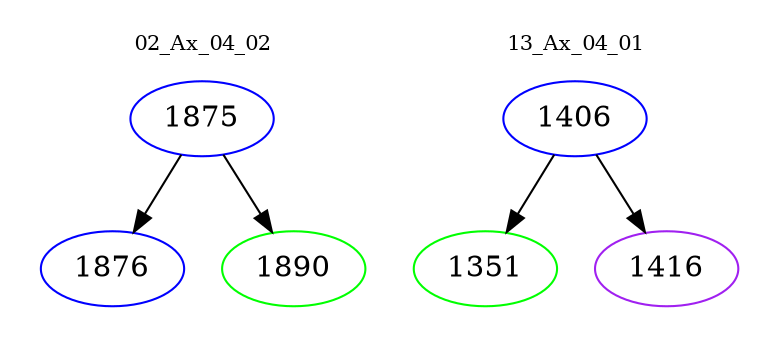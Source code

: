 digraph{
subgraph cluster_0 {
color = white
label = "02_Ax_04_02";
fontsize=10;
T0_1875 [label="1875", color="blue"]
T0_1875 -> T0_1876 [color="black"]
T0_1876 [label="1876", color="blue"]
T0_1875 -> T0_1890 [color="black"]
T0_1890 [label="1890", color="green"]
}
subgraph cluster_1 {
color = white
label = "13_Ax_04_01";
fontsize=10;
T1_1406 [label="1406", color="blue"]
T1_1406 -> T1_1351 [color="black"]
T1_1351 [label="1351", color="green"]
T1_1406 -> T1_1416 [color="black"]
T1_1416 [label="1416", color="purple"]
}
}
